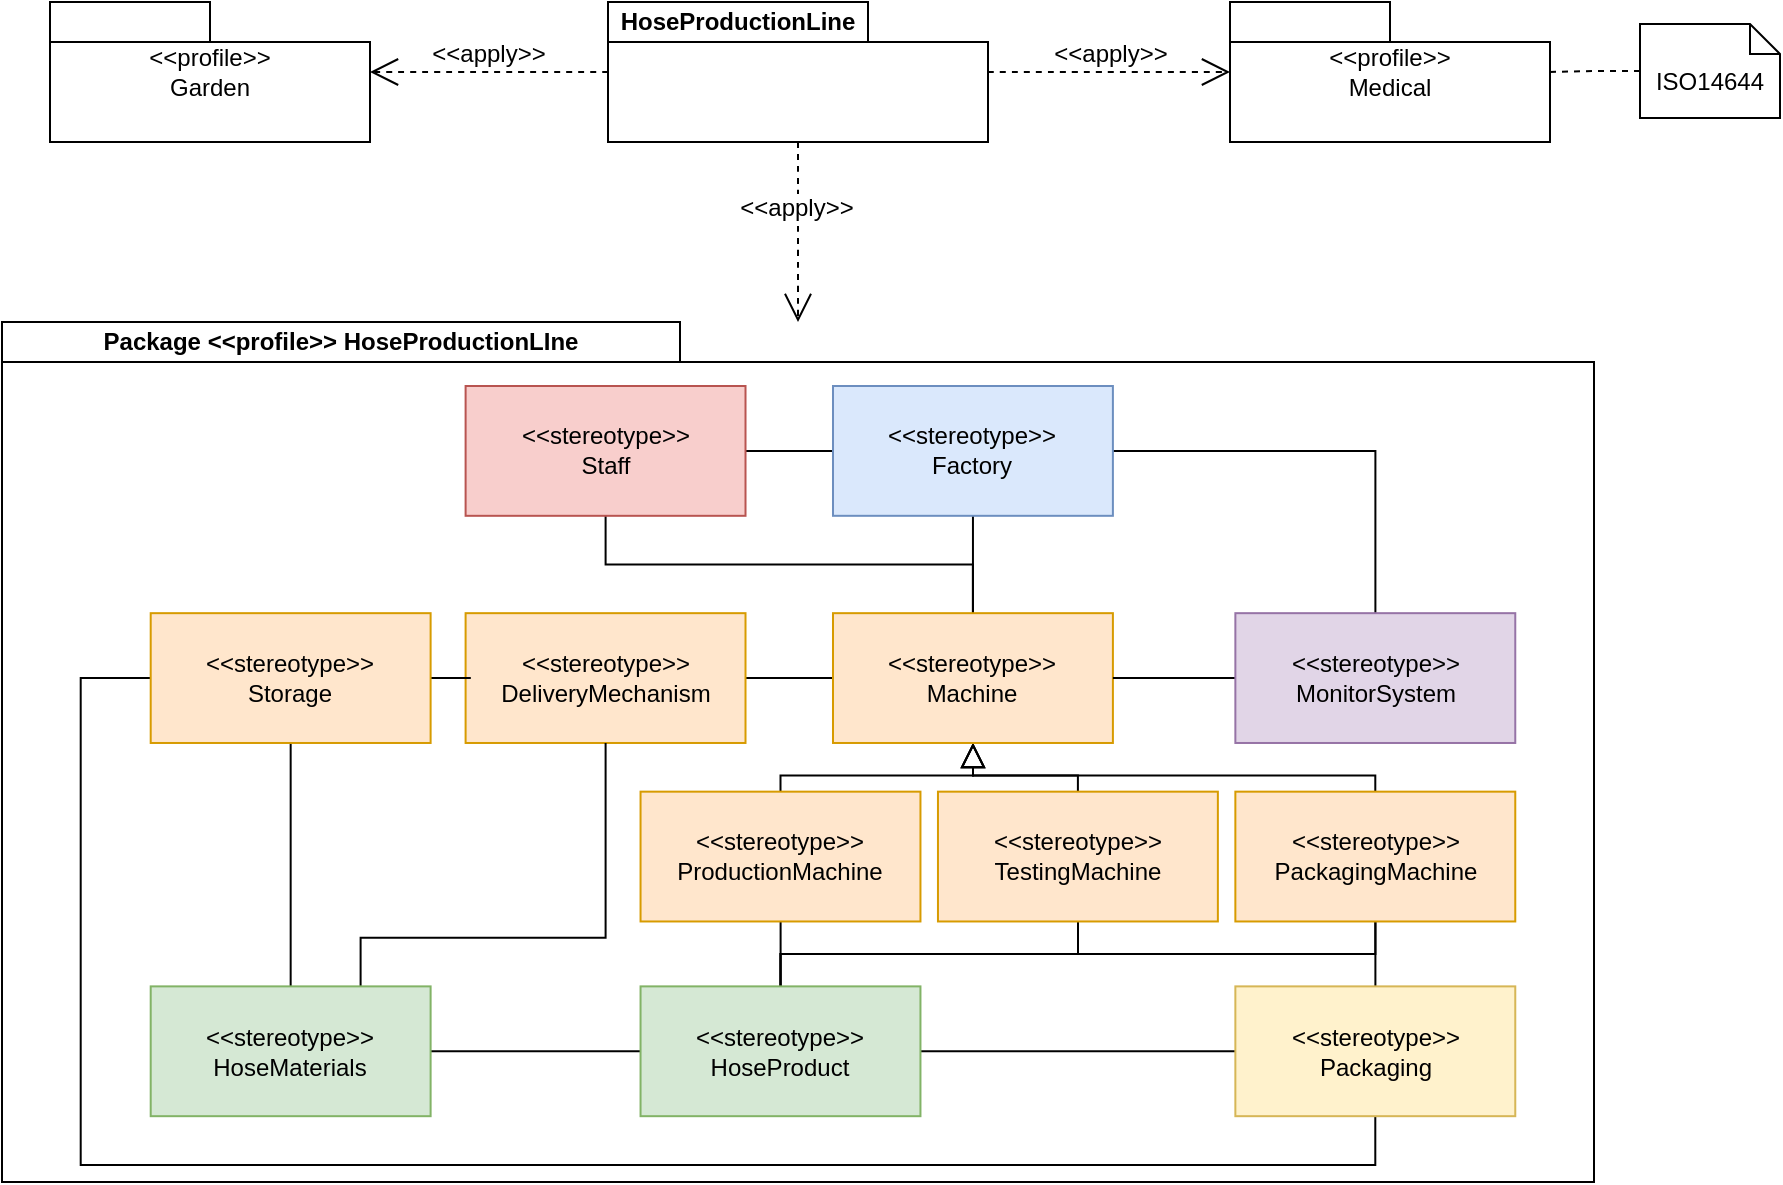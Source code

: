 <mxfile version="26.0.9" pages="2">
  <diagram name="profile diagram" id="zTO2pqvpMMYnI72lEoFJ">
    <mxGraphModel dx="1155" dy="628" grid="1" gridSize="10" guides="1" tooltips="1" connect="1" arrows="1" fold="1" page="1" pageScale="1" pageWidth="1169" pageHeight="827" math="0" shadow="0">
      <root>
        <mxCell id="0" />
        <mxCell id="1" parent="0" />
        <mxCell id="vq03okzQQEnvwkdSM1Ci-32" value="Package &amp;lt;&amp;lt;profile&amp;gt;&amp;gt; HoseProductionLIne" style="shape=folder;fontStyle=1;tabWidth=339;tabHeight=20;tabPosition=left;html=1;boundedLbl=1;labelInHeader=1;container=1;collapsible=0;whiteSpace=wrap;" parent="1" vertex="1">
          <mxGeometry x="101" y="400" width="796" height="430" as="geometry" />
        </mxCell>
        <mxCell id="vq03okzQQEnvwkdSM1Ci-33" value="" style="html=1;strokeColor=none;resizeWidth=1;resizeHeight=1;fillColor=none;part=1;connectable=0;allowArrows=0;deletable=0;whiteSpace=wrap;" parent="vq03okzQQEnvwkdSM1Ci-32" vertex="1">
          <mxGeometry width="796.0" height="301" relative="1" as="geometry">
            <mxPoint y="30" as="offset" />
          </mxGeometry>
        </mxCell>
        <mxCell id="vq03okzQQEnvwkdSM1Ci-1" style="edgeStyle=orthogonalEdgeStyle;rounded=0;orthogonalLoop=1;jettySize=auto;html=1;endArrow=none;startFill=0;" parent="vq03okzQQEnvwkdSM1Ci-32" source="vq03okzQQEnvwkdSM1Ci-4" target="vq03okzQQEnvwkdSM1Ci-6" edge="1">
          <mxGeometry relative="1" as="geometry" />
        </mxCell>
        <mxCell id="vq03okzQQEnvwkdSM1Ci-2" style="edgeStyle=orthogonalEdgeStyle;shape=connector;rounded=0;orthogonalLoop=1;jettySize=auto;html=1;strokeColor=default;align=center;verticalAlign=middle;fontFamily=Helvetica;fontSize=11;fontColor=default;labelBackgroundColor=default;startFill=0;endArrow=none;" parent="vq03okzQQEnvwkdSM1Ci-32" source="vq03okzQQEnvwkdSM1Ci-4" target="vq03okzQQEnvwkdSM1Ci-31" edge="1">
          <mxGeometry relative="1" as="geometry" />
        </mxCell>
        <mxCell id="vq03okzQQEnvwkdSM1Ci-3" style="edgeStyle=orthogonalEdgeStyle;shape=connector;rounded=0;orthogonalLoop=1;jettySize=auto;html=1;strokeColor=default;align=center;verticalAlign=middle;fontFamily=Helvetica;fontSize=11;fontColor=default;labelBackgroundColor=default;startFill=0;endArrow=none;" parent="vq03okzQQEnvwkdSM1Ci-32" source="vq03okzQQEnvwkdSM1Ci-4" target="vq03okzQQEnvwkdSM1Ci-16" edge="1">
          <mxGeometry relative="1" as="geometry" />
        </mxCell>
        <mxCell id="vq03okzQQEnvwkdSM1Ci-4" value="&amp;lt;&amp;lt;stereotype&amp;gt;&amp;gt;&lt;br&gt;Factory" style="shape=rect;html=1;whiteSpace=wrap;align=center;fillColor=#dae8fc;strokeColor=#6c8ebf;" parent="vq03okzQQEnvwkdSM1Ci-32" vertex="1">
          <mxGeometry x="415.495" y="32.0" width="139.956" height="64.906" as="geometry" />
        </mxCell>
        <mxCell id="vq03okzQQEnvwkdSM1Ci-5" style="edgeStyle=orthogonalEdgeStyle;shape=connector;rounded=0;orthogonalLoop=1;jettySize=auto;html=1;strokeColor=default;align=center;verticalAlign=middle;fontFamily=Helvetica;fontSize=11;fontColor=default;labelBackgroundColor=default;startFill=0;endArrow=none;" parent="vq03okzQQEnvwkdSM1Ci-32" source="vq03okzQQEnvwkdSM1Ci-6" target="vq03okzQQEnvwkdSM1Ci-16" edge="1">
          <mxGeometry relative="1" as="geometry">
            <Array as="points">
              <mxPoint x="301.78" y="121.245" />
              <mxPoint x="485.473" y="121.245" />
            </Array>
          </mxGeometry>
        </mxCell>
        <mxCell id="vq03okzQQEnvwkdSM1Ci-6" value="&amp;lt;&amp;lt;stereotype&amp;gt;&amp;gt;&lt;br&gt;Staff" style="shape=rect;html=1;whiteSpace=wrap;align=center;fillColor=#f8cecc;strokeColor=#b85450;" parent="vq03okzQQEnvwkdSM1Ci-32" vertex="1">
          <mxGeometry x="231.802" y="32.0" width="139.956" height="64.906" as="geometry" />
        </mxCell>
        <mxCell id="vq03okzQQEnvwkdSM1Ci-7" style="edgeStyle=orthogonalEdgeStyle;shape=connector;rounded=0;orthogonalLoop=1;jettySize=auto;html=1;strokeColor=default;align=center;verticalAlign=middle;fontFamily=Helvetica;fontSize=11;fontColor=default;labelBackgroundColor=default;startFill=0;endArrow=none;" parent="vq03okzQQEnvwkdSM1Ci-32" source="vq03okzQQEnvwkdSM1Ci-8" target="vq03okzQQEnvwkdSM1Ci-16" edge="1">
          <mxGeometry relative="1" as="geometry" />
        </mxCell>
        <mxCell id="vq03okzQQEnvwkdSM1Ci-8" value="&amp;lt;&amp;lt;stereotype&amp;gt;&amp;gt;&lt;br&gt;DeliveryMechanism" style="shape=rect;html=1;whiteSpace=wrap;align=center;fillColor=#ffe6cc;strokeColor=#d79b00;" parent="vq03okzQQEnvwkdSM1Ci-32" vertex="1">
          <mxGeometry x="231.802" y="145.585" width="139.956" height="64.906" as="geometry" />
        </mxCell>
        <mxCell id="vq03okzQQEnvwkdSM1Ci-9" style="edgeStyle=orthogonalEdgeStyle;shape=connector;rounded=0;orthogonalLoop=1;jettySize=auto;html=1;strokeColor=default;align=center;verticalAlign=middle;fontFamily=Helvetica;fontSize=11;fontColor=default;labelBackgroundColor=default;startFill=0;endArrow=none;" parent="vq03okzQQEnvwkdSM1Ci-32" source="vq03okzQQEnvwkdSM1Ci-12" target="vq03okzQQEnvwkdSM1Ci-8" edge="1">
          <mxGeometry relative="1" as="geometry" />
        </mxCell>
        <mxCell id="vq03okzQQEnvwkdSM1Ci-10" style="edgeStyle=orthogonalEdgeStyle;shape=connector;rounded=0;orthogonalLoop=1;jettySize=auto;html=1;strokeColor=default;align=center;verticalAlign=middle;fontFamily=Helvetica;fontSize=11;fontColor=default;labelBackgroundColor=default;startFill=0;endArrow=none;" parent="vq03okzQQEnvwkdSM1Ci-32" source="vq03okzQQEnvwkdSM1Ci-12" target="vq03okzQQEnvwkdSM1Ci-28" edge="1">
          <mxGeometry relative="1" as="geometry" />
        </mxCell>
        <mxCell id="vq03okzQQEnvwkdSM1Ci-11" style="edgeStyle=orthogonalEdgeStyle;shape=connector;rounded=0;orthogonalLoop=1;jettySize=auto;html=1;strokeColor=default;align=center;verticalAlign=middle;fontFamily=Helvetica;fontSize=11;fontColor=default;labelBackgroundColor=default;startFill=0;endArrow=none;" parent="vq03okzQQEnvwkdSM1Ci-32" source="vq03okzQQEnvwkdSM1Ci-12" target="vq03okzQQEnvwkdSM1Ci-25" edge="1">
          <mxGeometry relative="1" as="geometry">
            <Array as="points">
              <mxPoint x="39.363" y="178.037" />
              <mxPoint x="39.363" y="421.434" />
              <mxPoint x="686.659" y="421.434" />
            </Array>
          </mxGeometry>
        </mxCell>
        <mxCell id="vq03okzQQEnvwkdSM1Ci-12" value="&amp;lt;&amp;lt;stereotype&amp;gt;&amp;gt;&lt;br&gt;Storage" style="shape=rect;html=1;whiteSpace=wrap;align=center;fillColor=#ffe6cc;strokeColor=#d79b00;" parent="vq03okzQQEnvwkdSM1Ci-32" vertex="1">
          <mxGeometry x="74.352" y="145.585" width="139.956" height="64.906" as="geometry" />
        </mxCell>
        <mxCell id="vq03okzQQEnvwkdSM1Ci-13" style="edgeStyle=orthogonalEdgeStyle;shape=connector;rounded=0;orthogonalLoop=1;jettySize=auto;html=1;strokeColor=default;align=center;verticalAlign=middle;fontFamily=Helvetica;fontSize=11;fontColor=default;labelBackgroundColor=default;startFill=0;endArrow=none;startArrow=block;startSize=10;" parent="vq03okzQQEnvwkdSM1Ci-32" source="vq03okzQQEnvwkdSM1Ci-16" target="vq03okzQQEnvwkdSM1Ci-18" edge="1">
          <mxGeometry relative="1" as="geometry">
            <Array as="points">
              <mxPoint x="485.473" y="226.717" />
              <mxPoint x="389.253" y="226.717" />
            </Array>
          </mxGeometry>
        </mxCell>
        <mxCell id="vq03okzQQEnvwkdSM1Ci-14" style="edgeStyle=orthogonalEdgeStyle;shape=connector;rounded=0;orthogonalLoop=1;jettySize=auto;html=1;strokeColor=default;align=center;verticalAlign=middle;fontFamily=Helvetica;fontSize=11;fontColor=default;labelBackgroundColor=default;startFill=0;endArrow=none;startArrow=block;startSize=10;" parent="vq03okzQQEnvwkdSM1Ci-32" source="vq03okzQQEnvwkdSM1Ci-16" target="vq03okzQQEnvwkdSM1Ci-20" edge="1">
          <mxGeometry relative="1" as="geometry">
            <Array as="points">
              <mxPoint x="485.473" y="226.717" />
              <mxPoint x="537.956" y="226.717" />
            </Array>
          </mxGeometry>
        </mxCell>
        <mxCell id="vq03okzQQEnvwkdSM1Ci-15" style="edgeStyle=orthogonalEdgeStyle;shape=connector;rounded=0;orthogonalLoop=1;jettySize=auto;html=1;strokeColor=default;align=center;verticalAlign=middle;fontFamily=Helvetica;fontSize=11;fontColor=default;labelBackgroundColor=default;startFill=0;endArrow=none;startArrow=block;startSize=10;" parent="vq03okzQQEnvwkdSM1Ci-32" source="vq03okzQQEnvwkdSM1Ci-16" target="vq03okzQQEnvwkdSM1Ci-23" edge="1">
          <mxGeometry relative="1" as="geometry">
            <Array as="points">
              <mxPoint x="485.473" y="226.717" />
              <mxPoint x="686.659" y="226.717" />
            </Array>
          </mxGeometry>
        </mxCell>
        <mxCell id="vq03okzQQEnvwkdSM1Ci-16" value="&amp;lt;&amp;lt;stereotype&amp;gt;&amp;gt;&lt;br&gt;Machine" style="shape=rect;html=1;whiteSpace=wrap;align=center;fillColor=#ffe6cc;strokeColor=#d79b00;" parent="vq03okzQQEnvwkdSM1Ci-32" vertex="1">
          <mxGeometry x="415.495" y="145.585" width="139.956" height="64.906" as="geometry" />
        </mxCell>
        <mxCell id="vq03okzQQEnvwkdSM1Ci-17" style="edgeStyle=orthogonalEdgeStyle;shape=connector;rounded=0;orthogonalLoop=1;jettySize=auto;html=1;strokeColor=default;align=center;verticalAlign=middle;fontFamily=Helvetica;fontSize=11;fontColor=default;labelBackgroundColor=default;startFill=0;endArrow=none;" parent="vq03okzQQEnvwkdSM1Ci-32" source="vq03okzQQEnvwkdSM1Ci-18" target="vq03okzQQEnvwkdSM1Ci-29" edge="1">
          <mxGeometry relative="1" as="geometry" />
        </mxCell>
        <mxCell id="vq03okzQQEnvwkdSM1Ci-18" value="&amp;lt;&amp;lt;stereotype&amp;gt;&amp;gt;&lt;br&gt;ProductionMachine" style="shape=rect;html=1;whiteSpace=wrap;align=center;fillColor=#ffe6cc;strokeColor=#d79b00;" parent="vq03okzQQEnvwkdSM1Ci-32" vertex="1">
          <mxGeometry x="319.275" y="234.83" width="139.956" height="64.906" as="geometry" />
        </mxCell>
        <mxCell id="vq03okzQQEnvwkdSM1Ci-19" style="edgeStyle=orthogonalEdgeStyle;shape=connector;rounded=0;orthogonalLoop=1;jettySize=auto;html=1;strokeColor=default;align=center;verticalAlign=middle;fontFamily=Helvetica;fontSize=11;fontColor=default;labelBackgroundColor=default;startFill=0;endArrow=none;" parent="vq03okzQQEnvwkdSM1Ci-32" source="vq03okzQQEnvwkdSM1Ci-20" target="vq03okzQQEnvwkdSM1Ci-29" edge="1">
          <mxGeometry relative="1" as="geometry">
            <Array as="points">
              <mxPoint x="537.956" y="315.962" />
              <mxPoint x="389.253" y="315.962" />
            </Array>
          </mxGeometry>
        </mxCell>
        <mxCell id="vq03okzQQEnvwkdSM1Ci-20" value="&amp;lt;&amp;lt;stereotype&amp;gt;&amp;gt;&lt;br&gt;TestingMachine" style="shape=rect;html=1;whiteSpace=wrap;align=center;fillColor=#ffe6cc;strokeColor=#d79b00;" parent="vq03okzQQEnvwkdSM1Ci-32" vertex="1">
          <mxGeometry x="467.978" y="234.83" width="139.956" height="64.906" as="geometry" />
        </mxCell>
        <mxCell id="vq03okzQQEnvwkdSM1Ci-21" style="edgeStyle=orthogonalEdgeStyle;shape=connector;rounded=0;orthogonalLoop=1;jettySize=auto;html=1;strokeColor=default;align=center;verticalAlign=middle;fontFamily=Helvetica;fontSize=11;fontColor=default;labelBackgroundColor=default;startFill=0;endArrow=none;" parent="vq03okzQQEnvwkdSM1Ci-32" source="vq03okzQQEnvwkdSM1Ci-23" target="vq03okzQQEnvwkdSM1Ci-25" edge="1">
          <mxGeometry relative="1" as="geometry" />
        </mxCell>
        <mxCell id="vq03okzQQEnvwkdSM1Ci-22" style="edgeStyle=orthogonalEdgeStyle;shape=connector;rounded=0;orthogonalLoop=1;jettySize=auto;html=1;strokeColor=default;align=center;verticalAlign=middle;fontFamily=Helvetica;fontSize=11;fontColor=default;labelBackgroundColor=default;startFill=0;endArrow=none;" parent="vq03okzQQEnvwkdSM1Ci-32" source="vq03okzQQEnvwkdSM1Ci-23" target="vq03okzQQEnvwkdSM1Ci-29" edge="1">
          <mxGeometry relative="1" as="geometry">
            <Array as="points">
              <mxPoint x="686.659" y="315.962" />
              <mxPoint x="389.253" y="315.962" />
            </Array>
          </mxGeometry>
        </mxCell>
        <mxCell id="vq03okzQQEnvwkdSM1Ci-23" value="&amp;lt;&amp;lt;stereotype&amp;gt;&amp;gt;&lt;br&gt;PackagingMachine" style="shape=rect;html=1;whiteSpace=wrap;align=center;fillColor=#ffe6cc;strokeColor=#d79b00;" parent="vq03okzQQEnvwkdSM1Ci-32" vertex="1">
          <mxGeometry x="616.681" y="234.83" width="139.956" height="64.906" as="geometry" />
        </mxCell>
        <mxCell id="vq03okzQQEnvwkdSM1Ci-24" style="edgeStyle=orthogonalEdgeStyle;shape=connector;rounded=0;orthogonalLoop=1;jettySize=auto;html=1;strokeColor=default;align=center;verticalAlign=middle;fontFamily=Helvetica;fontSize=11;fontColor=default;labelBackgroundColor=default;startFill=0;endArrow=none;" parent="vq03okzQQEnvwkdSM1Ci-32" source="vq03okzQQEnvwkdSM1Ci-25" target="vq03okzQQEnvwkdSM1Ci-29" edge="1">
          <mxGeometry relative="1" as="geometry" />
        </mxCell>
        <mxCell id="vq03okzQQEnvwkdSM1Ci-25" value="&amp;lt;&amp;lt;stereotype&amp;gt;&amp;gt;&lt;br&gt;Packaging" style="shape=rect;html=1;whiteSpace=wrap;align=center;fillColor=#fff2cc;strokeColor=#d6b656;" parent="vq03okzQQEnvwkdSM1Ci-32" vertex="1">
          <mxGeometry x="616.681" y="332.188" width="139.956" height="64.906" as="geometry" />
        </mxCell>
        <mxCell id="vq03okzQQEnvwkdSM1Ci-26" style="edgeStyle=orthogonalEdgeStyle;shape=connector;rounded=0;orthogonalLoop=1;jettySize=auto;html=1;strokeColor=default;align=center;verticalAlign=middle;fontFamily=Helvetica;fontSize=11;fontColor=default;labelBackgroundColor=default;startFill=0;endArrow=none;" parent="vq03okzQQEnvwkdSM1Ci-32" source="vq03okzQQEnvwkdSM1Ci-28" target="vq03okzQQEnvwkdSM1Ci-29" edge="1">
          <mxGeometry relative="1" as="geometry" />
        </mxCell>
        <mxCell id="vq03okzQQEnvwkdSM1Ci-27" style="edgeStyle=orthogonalEdgeStyle;shape=connector;rounded=0;orthogonalLoop=1;jettySize=auto;html=1;strokeColor=default;align=center;verticalAlign=middle;fontFamily=Helvetica;fontSize=11;fontColor=default;labelBackgroundColor=default;startFill=0;endArrow=none;" parent="vq03okzQQEnvwkdSM1Ci-32" source="vq03okzQQEnvwkdSM1Ci-28" target="vq03okzQQEnvwkdSM1Ci-8" edge="1">
          <mxGeometry relative="1" as="geometry">
            <Array as="points">
              <mxPoint x="179.319" y="307.849" />
              <mxPoint x="301.78" y="307.849" />
            </Array>
          </mxGeometry>
        </mxCell>
        <mxCell id="vq03okzQQEnvwkdSM1Ci-28" value="&amp;lt;&amp;lt;stereotype&amp;gt;&amp;gt;&lt;br&gt;HoseMaterials" style="shape=rect;html=1;whiteSpace=wrap;align=center;fillColor=#d5e8d4;strokeColor=#82b366;" parent="vq03okzQQEnvwkdSM1Ci-32" vertex="1">
          <mxGeometry x="74.352" y="332.188" width="139.956" height="64.906" as="geometry" />
        </mxCell>
        <mxCell id="vq03okzQQEnvwkdSM1Ci-29" value="&amp;lt;&amp;lt;stereotype&amp;gt;&amp;gt;&lt;br&gt;HoseProduct" style="shape=rect;html=1;whiteSpace=wrap;align=center;fillColor=#d5e8d4;strokeColor=#82b366;" parent="vq03okzQQEnvwkdSM1Ci-32" vertex="1">
          <mxGeometry x="319.275" y="332.188" width="139.956" height="64.906" as="geometry" />
        </mxCell>
        <mxCell id="vq03okzQQEnvwkdSM1Ci-30" style="edgeStyle=orthogonalEdgeStyle;shape=connector;rounded=0;orthogonalLoop=1;jettySize=auto;html=1;strokeColor=default;align=center;verticalAlign=middle;fontFamily=Helvetica;fontSize=11;fontColor=default;labelBackgroundColor=default;startFill=0;endArrow=none;" parent="vq03okzQQEnvwkdSM1Ci-32" source="vq03okzQQEnvwkdSM1Ci-31" target="vq03okzQQEnvwkdSM1Ci-16" edge="1">
          <mxGeometry relative="1" as="geometry" />
        </mxCell>
        <mxCell id="vq03okzQQEnvwkdSM1Ci-31" value="&amp;lt;&amp;lt;stereotype&amp;gt;&amp;gt;&lt;br&gt;MonitorSystem" style="shape=rect;html=1;whiteSpace=wrap;align=center;fillColor=#e1d5e7;strokeColor=#9673a6;" parent="vq03okzQQEnvwkdSM1Ci-32" vertex="1">
          <mxGeometry x="616.681" y="145.585" width="139.956" height="64.906" as="geometry" />
        </mxCell>
        <mxCell id="hxkgg03ivG6bX1gT_-0w-22" style="edgeStyle=orthogonalEdgeStyle;rounded=0;orthogonalLoop=1;jettySize=auto;html=1;dashed=1;strokeColor=default;align=center;verticalAlign=bottom;fontFamily=Helvetica;fontSize=12;fontColor=default;labelBackgroundColor=default;endArrow=open;endSize=12;curved=1;" parent="1" source="bQClx4JSjE1VIbFY8fWP-1" target="vq03okzQQEnvwkdSM1Ci-32" edge="1">
          <mxGeometry relative="1" as="geometry">
            <mxPoint x="499" y="400" as="targetPoint" />
          </mxGeometry>
        </mxCell>
        <mxCell id="hxkgg03ivG6bX1gT_-0w-23" value="&amp;lt;&amp;lt;apply&amp;gt;&amp;gt;" style="edgeLabel;html=1;align=center;verticalAlign=bottom;resizable=0;points=[];rounded=0;dashed=1;strokeColor=default;fontFamily=Helvetica;fontSize=12;fontColor=default;labelBackgroundColor=default;" parent="hxkgg03ivG6bX1gT_-0w-22" vertex="1" connectable="0">
          <mxGeometry x="-0.089" y="-1" relative="1" as="geometry">
            <mxPoint as="offset" />
          </mxGeometry>
        </mxCell>
        <mxCell id="bQClx4JSjE1VIbFY8fWP-1" value="HoseProductionLine" style="shape=folder;fontStyle=1;tabWidth=130;tabHeight=20;tabPosition=left;html=1;boundedLbl=1;labelInHeader=1;container=1;collapsible=0;whiteSpace=wrap;" parent="1" vertex="1">
          <mxGeometry x="404" y="240" width="190" height="70" as="geometry" />
        </mxCell>
        <mxCell id="bQClx4JSjE1VIbFY8fWP-2" value="" style="html=1;strokeColor=none;resizeWidth=1;resizeHeight=1;fillColor=none;part=1;connectable=0;allowArrows=0;deletable=0;whiteSpace=wrap;" parent="bQClx4JSjE1VIbFY8fWP-1" vertex="1">
          <mxGeometry width="228" height="28" relative="1" as="geometry">
            <mxPoint y="30" as="offset" />
          </mxGeometry>
        </mxCell>
        <mxCell id="bQClx4JSjE1VIbFY8fWP-3" value="&amp;lt;&amp;lt;profile&amp;gt;&amp;gt;&lt;br&gt;Medical" style="shape=folder;tabWidth=80;tabHeight=20;tabPosition=left;html=1;whiteSpace=wrap;align=center;" parent="1" vertex="1">
          <mxGeometry x="715" y="240" width="160" height="70" as="geometry" />
        </mxCell>
        <mxCell id="bQClx4JSjE1VIbFY8fWP-4" value="&amp;lt;&amp;lt;profile&amp;gt;&amp;gt;&lt;br&gt;Garden" style="shape=folder;tabWidth=80;tabHeight=20;tabPosition=left;html=1;whiteSpace=wrap;align=center;" parent="1" vertex="1">
          <mxGeometry x="125" y="240" width="160" height="70" as="geometry" />
        </mxCell>
        <mxCell id="bQClx4JSjE1VIbFY8fWP-5" value="&amp;lt;&amp;lt;apply&amp;gt;&amp;gt;" style="edgeStyle=none;html=1;endArrow=open;endSize=12;dashed=1;verticalAlign=bottom;rounded=0;fontSize=12;curved=1;" parent="1" source="bQClx4JSjE1VIbFY8fWP-1" target="bQClx4JSjE1VIbFY8fWP-3" edge="1">
          <mxGeometry x="0.008" width="160" relative="1" as="geometry">
            <mxPoint x="1100" y="440" as="sourcePoint" />
            <mxPoint x="1230" y="440" as="targetPoint" />
            <mxPoint as="offset" />
          </mxGeometry>
        </mxCell>
        <mxCell id="nf34jm4mFqPH6v-kXmip-1" value="&amp;lt;&amp;lt;apply&amp;gt;&amp;gt;" style="edgeStyle=none;html=1;endArrow=open;endSize=12;dashed=1;verticalAlign=bottom;rounded=0;fontSize=12;curved=1;" parent="1" source="bQClx4JSjE1VIbFY8fWP-1" target="bQClx4JSjE1VIbFY8fWP-4" edge="1">
          <mxGeometry x="0.008" width="160" relative="1" as="geometry">
            <mxPoint x="604" y="285" as="sourcePoint" />
            <mxPoint x="725" y="285" as="targetPoint" />
            <mxPoint as="offset" />
          </mxGeometry>
        </mxCell>
        <mxCell id="oKiH2B5yWG5Nk_HRt9S3-2" style="edgeStyle=orthogonalEdgeStyle;shape=connector;rounded=0;orthogonalLoop=1;jettySize=auto;html=1;strokeColor=default;align=center;verticalAlign=middle;fontFamily=Helvetica;fontSize=11;fontColor=default;labelBackgroundColor=default;startFill=0;endArrow=none;dashed=1;" parent="1" source="oKiH2B5yWG5Nk_HRt9S3-1" target="bQClx4JSjE1VIbFY8fWP-3" edge="1">
          <mxGeometry relative="1" as="geometry" />
        </mxCell>
        <mxCell id="oKiH2B5yWG5Nk_HRt9S3-1" value="&lt;span style=&quot;font-size: 12px;&quot;&gt;ISO14644&lt;/span&gt;" style="shape=note2;boundedLbl=1;whiteSpace=wrap;html=1;size=15;verticalAlign=top;align=center;" parent="1" vertex="1">
          <mxGeometry x="920" y="251" width="70" height="47" as="geometry" />
        </mxCell>
      </root>
    </mxGraphModel>
  </diagram>
  <diagram id="H-wa2DUk5ys-wCLbUicM" name="class diagram - Medical">
    <mxGraphModel dx="1555" dy="628" grid="1" gridSize="10" guides="1" tooltips="1" connect="1" arrows="1" fold="1" page="0" pageScale="1" pageWidth="1169" pageHeight="827" math="0" shadow="0">
      <root>
        <mxCell id="0" />
        <mxCell id="1" parent="0" />
        <mxCell id="4Ecv-IO7-Ww5m9yhmiPe-21" style="edgeStyle=orthogonalEdgeStyle;rounded=0;orthogonalLoop=1;jettySize=auto;html=1;endArrow=none;startFill=0;startArrow=diamond;strokeColor=default;align=center;verticalAlign=middle;fontFamily=Helvetica;fontSize=11;fontColor=default;labelBackgroundColor=default;startSize=10;endSize=6;" parent="1" source="4Ecv-IO7-Ww5m9yhmiPe-1" target="4Ecv-IO7-Ww5m9yhmiPe-15" edge="1">
          <mxGeometry relative="1" as="geometry" />
        </mxCell>
        <mxCell id="4Ecv-IO7-Ww5m9yhmiPe-72" style="edgeStyle=orthogonalEdgeStyle;rounded=0;orthogonalLoop=1;jettySize=auto;html=1;endArrow=none;startFill=0;startArrow=diamond;endSize=6;startSize=10;" parent="1" source="4Ecv-IO7-Ww5m9yhmiPe-1" target="4Ecv-IO7-Ww5m9yhmiPe-22" edge="1">
          <mxGeometry relative="1" as="geometry">
            <Array as="points">
              <mxPoint x="580" y="540" />
              <mxPoint x="420" y="540" />
            </Array>
          </mxGeometry>
        </mxCell>
        <mxCell id="4Ecv-IO7-Ww5m9yhmiPe-73" style="edgeStyle=orthogonalEdgeStyle;rounded=0;orthogonalLoop=1;jettySize=auto;html=1;endArrow=none;startFill=1;startArrow=diamond;startSize=10;" parent="1" source="4Ecv-IO7-Ww5m9yhmiPe-22" target="4Ecv-IO7-Ww5m9yhmiPe-38" edge="1">
          <mxGeometry relative="1" as="geometry" />
        </mxCell>
        <mxCell id="4Ecv-IO7-Ww5m9yhmiPe-1" value="&amp;lt;&amp;lt;stereotype&amp;gt;&amp;gt;&lt;br&gt;&lt;b&gt;Factory&lt;/b&gt;&lt;div&gt;{safetyLevel = &quot;CleanRoom&quot;}&lt;/div&gt;&lt;div&gt;{safetyOwner = &quot;Jack&quot;}&lt;/div&gt;" style="swimlane;fontStyle=0;align=center;verticalAlign=top;childLayout=stackLayout;horizontal=1;startSize=67;horizontalStack=0;resizeParent=1;resizeParentMax=0;resizeLast=0;collapsible=0;marginBottom=0;html=1;whiteSpace=wrap;fillColor=#dae8fc;strokeColor=#6c8ebf;" parent="1" vertex="1">
          <mxGeometry x="480" y="339.5" width="200" height="155" as="geometry" />
        </mxCell>
        <mxCell id="4Ecv-IO7-Ww5m9yhmiPe-3" value="filtration = HEPA" style="text;html=1;strokeColor=none;fillColor=none;align=left;verticalAlign=middle;spacingLeft=4;spacingRight=4;overflow=hidden;rotatable=0;points=[[0,0.5],[1,0.5]];portConstraint=eastwest;whiteSpace=wrap;" parent="4Ecv-IO7-Ww5m9yhmiPe-1" vertex="1">
          <mxGeometry y="67" width="200" height="20" as="geometry" />
        </mxCell>
        <mxCell id="4Ecv-IO7-Ww5m9yhmiPe-14" value="staffEquipment = sterile-gowns" style="text;html=1;strokeColor=none;fillColor=none;align=left;verticalAlign=middle;spacingLeft=4;spacingRight=4;overflow=hidden;rotatable=0;points=[[0,0.5],[1,0.5]];portConstraint=eastwest;whiteSpace=wrap;" parent="4Ecv-IO7-Ww5m9yhmiPe-1" vertex="1">
          <mxGeometry y="87" width="200" height="20" as="geometry" />
        </mxCell>
        <mxCell id="4Ecv-IO7-Ww5m9yhmiPe-6" value="" style="line;strokeWidth=1;fillColor=none;align=left;verticalAlign=middle;spacingTop=-1;spacingLeft=3;spacingRight=3;rotatable=0;labelPosition=right;points=[];portConstraint=eastwest;" parent="4Ecv-IO7-Ww5m9yhmiPe-1" vertex="1">
          <mxGeometry y="107" width="200" height="8" as="geometry" />
        </mxCell>
        <mxCell id="4Ecv-IO7-Ww5m9yhmiPe-8" value="ISO7-CleaningProcess()" style="text;html=1;strokeColor=none;fillColor=none;align=left;verticalAlign=middle;spacingLeft=4;spacingRight=4;overflow=hidden;rotatable=0;points=[[0,0.5],[1,0.5]];portConstraint=eastwest;whiteSpace=wrap;" parent="4Ecv-IO7-Ww5m9yhmiPe-1" vertex="1">
          <mxGeometry y="115" width="200" height="20" as="geometry" />
        </mxCell>
        <mxCell id="4Ecv-IO7-Ww5m9yhmiPe-13" value="ISO-testing()" style="text;html=1;strokeColor=none;fillColor=none;align=left;verticalAlign=middle;spacingLeft=4;spacingRight=4;overflow=hidden;rotatable=0;points=[[0,0.5],[1,0.5]];portConstraint=eastwest;whiteSpace=wrap;" parent="4Ecv-IO7-Ww5m9yhmiPe-1" vertex="1">
          <mxGeometry y="135" width="200" height="20" as="geometry" />
        </mxCell>
        <mxCell id="4Ecv-IO7-Ww5m9yhmiPe-11" style="edgeStyle=orthogonalEdgeStyle;rounded=0;orthogonalLoop=1;jettySize=auto;html=1;entryX=1;entryY=0.25;entryDx=0;entryDy=0;endArrow=none;startFill=0;dashed=1;dashPattern=8 8;" parent="1" source="4Ecv-IO7-Ww5m9yhmiPe-9" target="4Ecv-IO7-Ww5m9yhmiPe-1" edge="1">
          <mxGeometry relative="1" as="geometry" />
        </mxCell>
        <mxCell id="4Ecv-IO7-Ww5m9yhmiPe-9" value="Pollutant level &amp;lt; &amp;nbsp;&lt;span style=&quot;text-align: start; font-family: &amp;quot;Open Sans&amp;quot;, &amp;quot;Helvetica Neue&amp;quot;, Helvetica, Arial, sans-serif; font-size: 14px; background-color: rgb(255, 255, 255);&quot;&gt;352,000 (0.5 micron)&lt;/span&gt;&lt;div&gt;Air change &amp;gt; 60 per hour&lt;/div&gt;&lt;div&gt;Staff level &amp;gt;= 5&lt;/div&gt;&lt;div&gt;ISO14644&lt;/div&gt;" style="shape=note2;boundedLbl=1;whiteSpace=wrap;html=1;size=15;verticalAlign=top;align=center;" parent="1" vertex="1">
          <mxGeometry x="730" y="337" width="250" height="84" as="geometry" />
        </mxCell>
        <mxCell id="4Ecv-IO7-Ww5m9yhmiPe-83" style="edgeStyle=orthogonalEdgeStyle;rounded=0;orthogonalLoop=1;jettySize=auto;html=1;endArrow=none;startFill=0;strokeColor=default;align=center;verticalAlign=middle;fontFamily=Helvetica;fontSize=11;fontColor=default;labelBackgroundColor=default;startArrow=diamond;startSize=10;endSize=6;" parent="1" source="4Ecv-IO7-Ww5m9yhmiPe-15" target="4Ecv-IO7-Ww5m9yhmiPe-22" edge="1">
          <mxGeometry relative="1" as="geometry">
            <Array as="points">
              <mxPoint x="120" y="540" />
              <mxPoint x="320" y="540" />
            </Array>
          </mxGeometry>
        </mxCell>
        <mxCell id="4Ecv-IO7-Ww5m9yhmiPe-84" value="uses" style="edgeLabel;html=1;align=center;verticalAlign=middle;resizable=0;points=[];" parent="4Ecv-IO7-Ww5m9yhmiPe-83" vertex="1" connectable="0">
          <mxGeometry x="-0.837" y="-1" relative="1" as="geometry">
            <mxPoint y="1" as="offset" />
          </mxGeometry>
        </mxCell>
        <mxCell id="4Ecv-IO7-Ww5m9yhmiPe-15" value="&amp;lt;&amp;lt;stereotype&amp;gt;&amp;gt;&lt;br&gt;&lt;b&gt;Staff&lt;/b&gt;&lt;div&gt;{Training = &quot;StrictMedical&quot;}&lt;/div&gt;" style="swimlane;fontStyle=0;align=center;verticalAlign=top;childLayout=stackLayout;horizontal=1;startSize=55;horizontalStack=0;resizeParent=1;resizeParentMax=0;resizeLast=0;collapsible=0;marginBottom=0;html=1;whiteSpace=wrap;fillColor=#f8cecc;strokeColor=#b85450;" parent="1" vertex="1">
          <mxGeometry x="20" y="365.5" width="200" height="103" as="geometry" />
        </mxCell>
        <mxCell id="4Ecv-IO7-Ww5m9yhmiPe-16" value="clean-room-training = complete" style="text;html=1;strokeColor=none;fillColor=none;align=left;verticalAlign=middle;spacingLeft=4;spacingRight=4;overflow=hidden;rotatable=0;points=[[0,0.5],[1,0.5]];portConstraint=eastwest;whiteSpace=wrap;" parent="4Ecv-IO7-Ww5m9yhmiPe-15" vertex="1">
          <mxGeometry y="55" width="200" height="20" as="geometry" />
        </mxCell>
        <mxCell id="4Ecv-IO7-Ww5m9yhmiPe-18" value="" style="line;strokeWidth=1;fillColor=none;align=left;verticalAlign=middle;spacingTop=-1;spacingLeft=3;spacingRight=3;rotatable=0;labelPosition=right;points=[];portConstraint=eastwest;" parent="4Ecv-IO7-Ww5m9yhmiPe-15" vertex="1">
          <mxGeometry y="75" width="200" height="8" as="geometry" />
        </mxCell>
        <mxCell id="4Ecv-IO7-Ww5m9yhmiPe-19" value="detailed shift-report()" style="text;html=1;strokeColor=none;fillColor=none;align=left;verticalAlign=middle;spacingLeft=4;spacingRight=4;overflow=hidden;rotatable=0;points=[[0,0.5],[1,0.5]];portConstraint=eastwest;whiteSpace=wrap;" parent="4Ecv-IO7-Ww5m9yhmiPe-15" vertex="1">
          <mxGeometry y="83" width="200" height="20" as="geometry" />
        </mxCell>
        <mxCell id="4Ecv-IO7-Ww5m9yhmiPe-70" style="edgeStyle=orthogonalEdgeStyle;rounded=0;orthogonalLoop=1;jettySize=auto;html=1;endArrow=none;startFill=0;startArrow=block;startSize=10;" parent="1" source="4Ecv-IO7-Ww5m9yhmiPe-22" target="4Ecv-IO7-Ww5m9yhmiPe-58" edge="1">
          <mxGeometry relative="1" as="geometry">
            <Array as="points">
              <mxPoint x="380" y="740" />
              <mxPoint x="285" y="740" />
            </Array>
          </mxGeometry>
        </mxCell>
        <mxCell id="4Ecv-IO7-Ww5m9yhmiPe-71" style="edgeStyle=orthogonalEdgeStyle;rounded=0;orthogonalLoop=1;jettySize=auto;html=1;endArrow=none;startFill=0;startArrow=block;startSize=10;" parent="1" source="4Ecv-IO7-Ww5m9yhmiPe-22" target="4Ecv-IO7-Ww5m9yhmiPe-64" edge="1">
          <mxGeometry relative="1" as="geometry">
            <Array as="points">
              <mxPoint x="380" y="740" />
              <mxPoint x="475" y="740" />
            </Array>
          </mxGeometry>
        </mxCell>
        <mxCell id="4Ecv-IO7-Ww5m9yhmiPe-22" value="&amp;lt;&amp;lt;stereotype&amp;gt;&amp;gt;&lt;br&gt;&lt;b&gt;Machine&lt;/b&gt;&lt;div&gt;{approval = &quot;Medical&quot;}&lt;/div&gt;" style="swimlane;fontStyle=0;align=center;verticalAlign=top;childLayout=stackLayout;horizontal=1;startSize=55;horizontalStack=0;resizeParent=1;resizeParentMax=0;resizeLast=0;collapsible=0;marginBottom=0;html=1;whiteSpace=wrap;fillColor=#ffe6cc;strokeColor=#d79b00;" parent="1" vertex="1">
          <mxGeometry x="280" y="570" width="200" height="143" as="geometry" />
        </mxCell>
        <mxCell id="4Ecv-IO7-Ww5m9yhmiPe-24" value="maintenanceCheck = daily" style="text;html=1;strokeColor=none;fillColor=none;align=left;verticalAlign=middle;spacingLeft=4;spacingRight=4;overflow=hidden;rotatable=0;points=[[0,0.5],[1,0.5]];portConstraint=eastwest;whiteSpace=wrap;" parent="4Ecv-IO7-Ww5m9yhmiPe-22" vertex="1">
          <mxGeometry y="55" width="200" height="20" as="geometry" />
        </mxCell>
        <mxCell id="4Ecv-IO7-Ww5m9yhmiPe-29" value="strictClean = daily" style="text;html=1;strokeColor=none;fillColor=none;align=left;verticalAlign=middle;spacingLeft=4;spacingRight=4;overflow=hidden;rotatable=0;points=[[0,0.5],[1,0.5]];portConstraint=eastwest;whiteSpace=wrap;" parent="4Ecv-IO7-Ww5m9yhmiPe-22" vertex="1">
          <mxGeometry y="75" width="200" height="20" as="geometry" />
        </mxCell>
        <mxCell id="4Ecv-IO7-Ww5m9yhmiPe-25" value="" style="line;strokeWidth=1;fillColor=none;align=left;verticalAlign=middle;spacingTop=-1;spacingLeft=3;spacingRight=3;rotatable=0;labelPosition=right;points=[];portConstraint=eastwest;" parent="4Ecv-IO7-Ww5m9yhmiPe-22" vertex="1">
          <mxGeometry y="95" width="200" height="8" as="geometry" />
        </mxCell>
        <mxCell id="4Ecv-IO7-Ww5m9yhmiPe-26" value="CleaningProcess()" style="text;html=1;strokeColor=none;fillColor=none;align=left;verticalAlign=middle;spacingLeft=4;spacingRight=4;overflow=hidden;rotatable=0;points=[[0,0.5],[1,0.5]];portConstraint=eastwest;whiteSpace=wrap;" parent="4Ecv-IO7-Ww5m9yhmiPe-22" vertex="1">
          <mxGeometry y="103" width="200" height="20" as="geometry" />
        </mxCell>
        <mxCell id="4Ecv-IO7-Ww5m9yhmiPe-27" value="Monitoring()" style="text;html=1;strokeColor=none;fillColor=none;align=left;verticalAlign=middle;spacingLeft=4;spacingRight=4;overflow=hidden;rotatable=0;points=[[0,0.5],[1,0.5]];portConstraint=eastwest;whiteSpace=wrap;" parent="4Ecv-IO7-Ww5m9yhmiPe-22" vertex="1">
          <mxGeometry y="123" width="200" height="20" as="geometry" />
        </mxCell>
        <mxCell id="4Ecv-IO7-Ww5m9yhmiPe-77" style="edgeStyle=orthogonalEdgeStyle;rounded=0;orthogonalLoop=1;jettySize=auto;html=1;endArrow=none;startFill=0;" parent="1" source="4Ecv-IO7-Ww5m9yhmiPe-30" target="4Ecv-IO7-Ww5m9yhmiPe-45" edge="1">
          <mxGeometry relative="1" as="geometry" />
        </mxCell>
        <mxCell id="4Ecv-IO7-Ww5m9yhmiPe-30" value="&amp;lt;&amp;lt;stereotype&amp;gt;&amp;gt;&lt;br&gt;&lt;b&gt;HoseMaterials&lt;/b&gt;&lt;div&gt;&lt;span style=&quot;font-size: 12.0px;&quot;&gt;{approval = &quot;Medical&quot;}&lt;/span&gt;&lt;b&gt;&lt;br&gt;&lt;/b&gt;&lt;/div&gt;" style="swimlane;fontStyle=0;align=center;verticalAlign=top;childLayout=stackLayout;horizontal=1;startSize=55;horizontalStack=0;resizeParent=1;resizeParentMax=0;resizeLast=0;collapsible=0;marginBottom=0;html=1;whiteSpace=wrap;fillColor=#d5e8d4;strokeColor=#82b366;" parent="1" vertex="1">
          <mxGeometry x="-81" y="882" width="200" height="83" as="geometry" />
        </mxCell>
        <mxCell id="4Ecv-IO7-Ww5m9yhmiPe-31" value="batchTest = daily" style="text;html=1;strokeColor=none;fillColor=none;align=left;verticalAlign=middle;spacingLeft=4;spacingRight=4;overflow=hidden;rotatable=0;points=[[0,0.5],[1,0.5]];portConstraint=eastwest;whiteSpace=wrap;" parent="4Ecv-IO7-Ww5m9yhmiPe-30" vertex="1">
          <mxGeometry y="55" width="200" height="20" as="geometry" />
        </mxCell>
        <mxCell id="4Ecv-IO7-Ww5m9yhmiPe-33" value="" style="line;strokeWidth=1;fillColor=none;align=left;verticalAlign=middle;spacingTop=-1;spacingLeft=3;spacingRight=3;rotatable=0;labelPosition=right;points=[];portConstraint=eastwest;" parent="4Ecv-IO7-Ww5m9yhmiPe-30" vertex="1">
          <mxGeometry y="75" width="200" height="8" as="geometry" />
        </mxCell>
        <mxCell id="4Ecv-IO7-Ww5m9yhmiPe-37" style="rounded=0;orthogonalLoop=1;jettySize=auto;html=1;entryX=0.25;entryY=0;entryDx=0;entryDy=0;endArrow=none;startFill=0;dashed=1;" parent="1" source="4Ecv-IO7-Ww5m9yhmiPe-36" target="4Ecv-IO7-Ww5m9yhmiPe-30" edge="1">
          <mxGeometry relative="1" as="geometry" />
        </mxCell>
        <mxCell id="4Ecv-IO7-Ww5m9yhmiPe-36" value="Sterile storage" style="shape=note2;boundedLbl=1;whiteSpace=wrap;html=1;size=15;verticalAlign=top;align=center;" parent="1" vertex="1">
          <mxGeometry x="-76" y="817" width="90" height="40" as="geometry" />
        </mxCell>
        <mxCell id="4Ecv-IO7-Ww5m9yhmiPe-81" style="edgeStyle=orthogonalEdgeStyle;rounded=0;orthogonalLoop=1;jettySize=auto;html=1;endArrow=none;startFill=0;" parent="1" source="4Ecv-IO7-Ww5m9yhmiPe-38" target="4Ecv-IO7-Ww5m9yhmiPe-30" edge="1">
          <mxGeometry relative="1" as="geometry" />
        </mxCell>
        <mxCell id="4Ecv-IO7-Ww5m9yhmiPe-38" value="&amp;lt;&amp;lt;stereotype&amp;gt;&amp;gt;&lt;br&gt;&lt;b&gt;DeliveryMechanism&lt;/b&gt;&lt;div&gt;{approval = &quot;Medical&quot;}&lt;/div&gt;" style="swimlane;fontStyle=0;align=center;verticalAlign=top;childLayout=stackLayout;horizontal=1;startSize=55;horizontalStack=0;resizeParent=1;resizeParentMax=0;resizeLast=0;collapsible=0;marginBottom=0;html=1;whiteSpace=wrap;fillColor=#ffe6cc;strokeColor=#d79b00;" parent="1" vertex="1">
          <mxGeometry x="20" y="570" width="200" height="143" as="geometry" />
        </mxCell>
        <mxCell id="4Ecv-IO7-Ww5m9yhmiPe-39" value="maintenanceCheck = daily" style="text;html=1;strokeColor=none;fillColor=none;align=left;verticalAlign=middle;spacingLeft=4;spacingRight=4;overflow=hidden;rotatable=0;points=[[0,0.5],[1,0.5]];portConstraint=eastwest;whiteSpace=wrap;" parent="4Ecv-IO7-Ww5m9yhmiPe-38" vertex="1">
          <mxGeometry y="55" width="200" height="20" as="geometry" />
        </mxCell>
        <mxCell id="4Ecv-IO7-Ww5m9yhmiPe-40" value="strictClean = daily" style="text;html=1;strokeColor=none;fillColor=none;align=left;verticalAlign=middle;spacingLeft=4;spacingRight=4;overflow=hidden;rotatable=0;points=[[0,0.5],[1,0.5]];portConstraint=eastwest;whiteSpace=wrap;" parent="4Ecv-IO7-Ww5m9yhmiPe-38" vertex="1">
          <mxGeometry y="75" width="200" height="20" as="geometry" />
        </mxCell>
        <mxCell id="4Ecv-IO7-Ww5m9yhmiPe-41" value="" style="line;strokeWidth=1;fillColor=none;align=left;verticalAlign=middle;spacingTop=-1;spacingLeft=3;spacingRight=3;rotatable=0;labelPosition=right;points=[];portConstraint=eastwest;" parent="4Ecv-IO7-Ww5m9yhmiPe-38" vertex="1">
          <mxGeometry y="95" width="200" height="8" as="geometry" />
        </mxCell>
        <mxCell id="4Ecv-IO7-Ww5m9yhmiPe-42" value="CleaningProcess()" style="text;html=1;strokeColor=none;fillColor=none;align=left;verticalAlign=middle;spacingLeft=4;spacingRight=4;overflow=hidden;rotatable=0;points=[[0,0.5],[1,0.5]];portConstraint=eastwest;whiteSpace=wrap;" parent="4Ecv-IO7-Ww5m9yhmiPe-38" vertex="1">
          <mxGeometry y="103" width="200" height="20" as="geometry" />
        </mxCell>
        <mxCell id="4Ecv-IO7-Ww5m9yhmiPe-43" value="Monitoring()" style="text;html=1;strokeColor=none;fillColor=none;align=left;verticalAlign=middle;spacingLeft=4;spacingRight=4;overflow=hidden;rotatable=0;points=[[0,0.5],[1,0.5]];portConstraint=eastwest;whiteSpace=wrap;" parent="4Ecv-IO7-Ww5m9yhmiPe-38" vertex="1">
          <mxGeometry y="123" width="200" height="20" as="geometry" />
        </mxCell>
        <mxCell id="4Ecv-IO7-Ww5m9yhmiPe-78" style="edgeStyle=orthogonalEdgeStyle;rounded=0;orthogonalLoop=1;jettySize=auto;html=1;endArrow=none;startFill=0;" parent="1" source="4Ecv-IO7-Ww5m9yhmiPe-45" target="4Ecv-IO7-Ww5m9yhmiPe-51" edge="1">
          <mxGeometry relative="1" as="geometry" />
        </mxCell>
        <mxCell id="4Ecv-IO7-Ww5m9yhmiPe-45" value="&amp;lt;&amp;lt;stereotype&amp;gt;&amp;gt;&lt;br&gt;&lt;b&gt;Hose-product&lt;/b&gt;" style="swimlane;fontStyle=0;align=center;verticalAlign=top;childLayout=stackLayout;horizontal=1;startSize=40;horizontalStack=0;resizeParent=1;resizeParentMax=0;resizeLast=0;collapsible=0;marginBottom=0;html=1;whiteSpace=wrap;fillColor=#d5e8d4;strokeColor=#82b366;" parent="1" vertex="1">
          <mxGeometry x="185" y="880" width="200" height="88" as="geometry" />
        </mxCell>
        <mxCell id="4Ecv-IO7-Ww5m9yhmiPe-46" value="qualityCheck = hourly" style="text;html=1;strokeColor=none;fillColor=none;align=left;verticalAlign=middle;spacingLeft=4;spacingRight=4;overflow=hidden;rotatable=0;points=[[0,0.5],[1,0.5]];portConstraint=eastwest;whiteSpace=wrap;" parent="4Ecv-IO7-Ww5m9yhmiPe-45" vertex="1">
          <mxGeometry y="40" width="200" height="20" as="geometry" />
        </mxCell>
        <mxCell id="4Ecv-IO7-Ww5m9yhmiPe-47" value="safetyCheck = batch" style="text;html=1;strokeColor=none;fillColor=none;align=left;verticalAlign=middle;spacingLeft=4;spacingRight=4;overflow=hidden;rotatable=0;points=[[0,0.5],[1,0.5]];portConstraint=eastwest;whiteSpace=wrap;" parent="4Ecv-IO7-Ww5m9yhmiPe-45" vertex="1">
          <mxGeometry y="60" width="200" height="20" as="geometry" />
        </mxCell>
        <mxCell id="4Ecv-IO7-Ww5m9yhmiPe-48" value="" style="line;strokeWidth=1;fillColor=none;align=left;verticalAlign=middle;spacingTop=-1;spacingLeft=3;spacingRight=3;rotatable=0;labelPosition=right;points=[];portConstraint=eastwest;" parent="4Ecv-IO7-Ww5m9yhmiPe-45" vertex="1">
          <mxGeometry y="80" width="200" height="8" as="geometry" />
        </mxCell>
        <mxCell id="4Ecv-IO7-Ww5m9yhmiPe-51" value="&amp;lt;&amp;lt;stereotype&amp;gt;&amp;gt;&lt;br&gt;&lt;b&gt;Packaging&lt;/b&gt;" style="swimlane;fontStyle=0;align=center;verticalAlign=top;childLayout=stackLayout;horizontal=1;startSize=55;horizontalStack=0;resizeParent=1;resizeParentMax=0;resizeLast=0;collapsible=0;marginBottom=0;html=1;whiteSpace=wrap;fillColor=#fff2cc;strokeColor=#d6b656;" parent="1" vertex="1">
          <mxGeometry x="560" y="882.5" width="200" height="83" as="geometry" />
        </mxCell>
        <mxCell id="4Ecv-IO7-Ww5m9yhmiPe-53" value="type = sterile" style="text;html=1;strokeColor=none;fillColor=none;align=left;verticalAlign=middle;spacingLeft=4;spacingRight=4;overflow=hidden;rotatable=0;points=[[0,0.5],[1,0.5]];portConstraint=eastwest;whiteSpace=wrap;" parent="4Ecv-IO7-Ww5m9yhmiPe-51" vertex="1">
          <mxGeometry y="55" width="200" height="20" as="geometry" />
        </mxCell>
        <mxCell id="4Ecv-IO7-Ww5m9yhmiPe-54" value="" style="line;strokeWidth=1;fillColor=none;align=left;verticalAlign=middle;spacingTop=-1;spacingLeft=3;spacingRight=3;rotatable=0;labelPosition=right;points=[];portConstraint=eastwest;" parent="4Ecv-IO7-Ww5m9yhmiPe-51" vertex="1">
          <mxGeometry y="75" width="200" height="8" as="geometry" />
        </mxCell>
        <mxCell id="4Ecv-IO7-Ww5m9yhmiPe-82" style="edgeStyle=orthogonalEdgeStyle;rounded=0;orthogonalLoop=1;jettySize=auto;html=1;endArrow=diamond;startFill=0;endFill=1;endSize=10;" parent="1" source="4Ecv-IO7-Ww5m9yhmiPe-55" target="4Ecv-IO7-Ww5m9yhmiPe-22" edge="1">
          <mxGeometry relative="1" as="geometry" />
        </mxCell>
        <mxCell id="4Ecv-IO7-Ww5m9yhmiPe-55" value="&amp;lt;&amp;lt;stereotype&amp;gt;&amp;gt;&lt;br&gt;&lt;b&gt;MonitorSystem&lt;/b&gt;" style="swimlane;fontStyle=0;align=center;verticalAlign=top;childLayout=stackLayout;horizontal=1;startSize=55;horizontalStack=0;resizeParent=1;resizeParentMax=0;resizeLast=0;collapsible=0;marginBottom=0;html=1;whiteSpace=wrap;fillColor=#e1d5e7;strokeColor=#9673a6;" parent="1" vertex="1">
          <mxGeometry x="560" y="600" width="200" height="83" as="geometry" />
        </mxCell>
        <mxCell id="4Ecv-IO7-Ww5m9yhmiPe-56" value="type = continuous" style="text;html=1;strokeColor=none;fillColor=none;align=left;verticalAlign=middle;spacingLeft=4;spacingRight=4;overflow=hidden;rotatable=0;points=[[0,0.5],[1,0.5]];portConstraint=eastwest;whiteSpace=wrap;" parent="4Ecv-IO7-Ww5m9yhmiPe-55" vertex="1">
          <mxGeometry y="55" width="200" height="20" as="geometry" />
        </mxCell>
        <mxCell id="4Ecv-IO7-Ww5m9yhmiPe-57" value="" style="line;strokeWidth=1;fillColor=none;align=left;verticalAlign=middle;spacingTop=-1;spacingLeft=3;spacingRight=3;rotatable=0;labelPosition=right;points=[];portConstraint=eastwest;" parent="4Ecv-IO7-Ww5m9yhmiPe-55" vertex="1">
          <mxGeometry y="75" width="200" height="8" as="geometry" />
        </mxCell>
        <mxCell id="4Ecv-IO7-Ww5m9yhmiPe-74" style="edgeStyle=orthogonalEdgeStyle;rounded=0;orthogonalLoop=1;jettySize=auto;html=1;endArrow=none;startFill=0;" parent="1" source="4Ecv-IO7-Ww5m9yhmiPe-58" target="4Ecv-IO7-Ww5m9yhmiPe-45" edge="1">
          <mxGeometry relative="1" as="geometry">
            <Array as="points">
              <mxPoint x="230" y="850" />
              <mxPoint x="230" y="850" />
            </Array>
          </mxGeometry>
        </mxCell>
        <mxCell id="4Ecv-IO7-Ww5m9yhmiPe-75" value="produces" style="edgeLabel;html=1;align=center;verticalAlign=middle;resizable=0;points=[];" parent="4Ecv-IO7-Ww5m9yhmiPe-74" vertex="1" connectable="0">
          <mxGeometry x="0.263" y="-1" relative="1" as="geometry">
            <mxPoint x="1" y="-19" as="offset" />
          </mxGeometry>
        </mxCell>
        <mxCell id="4Ecv-IO7-Ww5m9yhmiPe-58" value="&amp;lt;&amp;lt;stereotype&amp;gt;&amp;gt;&lt;br&gt;&lt;b&gt;ProductionMachine&lt;/b&gt;&lt;div&gt;&lt;br&gt;&lt;/div&gt;" style="swimlane;fontStyle=0;align=center;verticalAlign=top;childLayout=stackLayout;horizontal=1;startSize=55;horizontalStack=0;resizeParent=1;resizeParentMax=0;resizeLast=0;collapsible=0;marginBottom=0;html=1;whiteSpace=wrap;fillColor=#ffe6cc;strokeColor=#d79b00;" parent="1" vertex="1">
          <mxGeometry x="200" y="760" width="170" height="63" as="geometry" />
        </mxCell>
        <mxCell id="4Ecv-IO7-Ww5m9yhmiPe-61" value="" style="line;strokeWidth=1;fillColor=none;align=left;verticalAlign=middle;spacingTop=-1;spacingLeft=3;spacingRight=3;rotatable=0;labelPosition=right;points=[];portConstraint=eastwest;" parent="4Ecv-IO7-Ww5m9yhmiPe-58" vertex="1">
          <mxGeometry y="55" width="170" height="8" as="geometry" />
        </mxCell>
        <mxCell id="4Ecv-IO7-Ww5m9yhmiPe-79" style="edgeStyle=orthogonalEdgeStyle;rounded=0;orthogonalLoop=1;jettySize=auto;html=1;endArrow=none;startFill=0;" parent="1" source="4Ecv-IO7-Ww5m9yhmiPe-64" target="4Ecv-IO7-Ww5m9yhmiPe-45" edge="1">
          <mxGeometry relative="1" as="geometry">
            <Array as="points">
              <mxPoint x="475" y="850" />
              <mxPoint x="290" y="850" />
            </Array>
          </mxGeometry>
        </mxCell>
        <mxCell id="4Ecv-IO7-Ww5m9yhmiPe-85" value="tests" style="edgeLabel;html=1;align=center;verticalAlign=middle;resizable=0;points=[];" parent="4Ecv-IO7-Ww5m9yhmiPe-79" vertex="1" connectable="0">
          <mxGeometry x="-0.802" y="-1" relative="1" as="geometry">
            <mxPoint x="1" y="-10" as="offset" />
          </mxGeometry>
        </mxCell>
        <mxCell id="4Ecv-IO7-Ww5m9yhmiPe-64" value="&amp;lt;&amp;lt;stereotype&amp;gt;&amp;gt;&lt;br&gt;&lt;b&gt;TestingMachine&lt;/b&gt;&lt;div&gt;{Owner = &quot;Brown&quot;}&lt;/div&gt;" style="swimlane;fontStyle=0;align=center;verticalAlign=top;childLayout=stackLayout;horizontal=1;startSize=55;horizontalStack=0;resizeParent=1;resizeParentMax=0;resizeLast=0;collapsible=0;marginBottom=0;html=1;whiteSpace=wrap;fillColor=#ffe6cc;strokeColor=#d79b00;" parent="1" vertex="1">
          <mxGeometry x="390" y="760" width="170" height="63" as="geometry" />
        </mxCell>
        <mxCell id="4Ecv-IO7-Ww5m9yhmiPe-67" value="" style="line;strokeWidth=1;fillColor=none;align=left;verticalAlign=middle;spacingTop=-1;spacingLeft=3;spacingRight=3;rotatable=0;labelPosition=right;points=[];portConstraint=eastwest;" parent="4Ecv-IO7-Ww5m9yhmiPe-64" vertex="1">
          <mxGeometry y="55" width="170" height="8" as="geometry" />
        </mxCell>
        <mxCell id="4Ecv-IO7-Ww5m9yhmiPe-76" style="edgeStyle=orthogonalEdgeStyle;rounded=0;orthogonalLoop=1;jettySize=auto;html=1;endArrow=none;startFill=0;startArrow=diamond;endSize=6;startSize=10;" parent="1" source="4Ecv-IO7-Ww5m9yhmiPe-1" target="4Ecv-IO7-Ww5m9yhmiPe-55" edge="1">
          <mxGeometry relative="1" as="geometry">
            <mxPoint x="590" y="511" as="sourcePoint" />
            <mxPoint x="390" y="580" as="targetPoint" />
            <Array as="points">
              <mxPoint x="580" y="540" />
              <mxPoint x="660" y="540" />
            </Array>
          </mxGeometry>
        </mxCell>
        <mxCell id="4Ecv-IO7-Ww5m9yhmiPe-88" style="edgeStyle=orthogonalEdgeStyle;rounded=0;orthogonalLoop=1;jettySize=auto;html=1;" parent="1" source="4Ecv-IO7-Ww5m9yhmiPe-86" target="4Ecv-IO7-Ww5m9yhmiPe-51" edge="1">
          <mxGeometry relative="1" as="geometry">
            <Array as="points">
              <mxPoint x="690" y="850" />
              <mxPoint x="690" y="850" />
            </Array>
          </mxGeometry>
        </mxCell>
        <mxCell id="4Ecv-IO7-Ww5m9yhmiPe-89" value="uses" style="edgeLabel;html=1;align=center;verticalAlign=middle;resizable=0;points=[];" parent="4Ecv-IO7-Ww5m9yhmiPe-88" vertex="1" connectable="0">
          <mxGeometry x="-0.328" y="1" relative="1" as="geometry">
            <mxPoint x="-1" y="-6" as="offset" />
          </mxGeometry>
        </mxCell>
        <mxCell id="4Ecv-IO7-Ww5m9yhmiPe-90" style="edgeStyle=orthogonalEdgeStyle;rounded=0;orthogonalLoop=1;jettySize=auto;html=1;endArrow=none;startFill=0;" parent="1" source="4Ecv-IO7-Ww5m9yhmiPe-86" target="4Ecv-IO7-Ww5m9yhmiPe-45" edge="1">
          <mxGeometry relative="1" as="geometry">
            <Array as="points">
              <mxPoint x="620" y="860" />
              <mxPoint x="340" y="860" />
            </Array>
          </mxGeometry>
        </mxCell>
        <mxCell id="4Ecv-IO7-Ww5m9yhmiPe-91" value="packages" style="edgeLabel;html=1;align=center;verticalAlign=middle;resizable=0;points=[];" parent="4Ecv-IO7-Ww5m9yhmiPe-90" vertex="1" connectable="0">
          <mxGeometry x="-0.917" relative="1" as="geometry">
            <mxPoint as="offset" />
          </mxGeometry>
        </mxCell>
        <mxCell id="4Ecv-IO7-Ww5m9yhmiPe-86" value="&amp;lt;&amp;lt;stereotype&amp;gt;&amp;gt;&lt;br&gt;&lt;b&gt;PackagingMachine&lt;/b&gt;&lt;div&gt;&lt;br&gt;&lt;/div&gt;" style="swimlane;fontStyle=0;align=center;verticalAlign=top;childLayout=stackLayout;horizontal=1;startSize=55;horizontalStack=0;resizeParent=1;resizeParentMax=0;resizeLast=0;collapsible=0;marginBottom=0;html=1;whiteSpace=wrap;fillColor=#ffe6cc;strokeColor=#d79b00;" parent="1" vertex="1">
          <mxGeometry x="575" y="760" width="170" height="63" as="geometry" />
        </mxCell>
        <mxCell id="4Ecv-IO7-Ww5m9yhmiPe-87" value="" style="line;strokeWidth=1;fillColor=none;align=left;verticalAlign=middle;spacingTop=-1;spacingLeft=3;spacingRight=3;rotatable=0;labelPosition=right;points=[];portConstraint=eastwest;" parent="4Ecv-IO7-Ww5m9yhmiPe-86" vertex="1">
          <mxGeometry y="55" width="170" height="8" as="geometry" />
        </mxCell>
        <mxCell id="4Ecv-IO7-Ww5m9yhmiPe-92" style="edgeStyle=orthogonalEdgeStyle;rounded=0;orthogonalLoop=1;jettySize=auto;html=1;endArrow=none;startFill=0;startArrow=block;startSize=10;" parent="1" source="4Ecv-IO7-Ww5m9yhmiPe-22" target="4Ecv-IO7-Ww5m9yhmiPe-86" edge="1">
          <mxGeometry relative="1" as="geometry">
            <mxPoint x="390" y="723" as="sourcePoint" />
            <mxPoint x="485" y="770" as="targetPoint" />
            <Array as="points">
              <mxPoint x="380" y="740" />
              <mxPoint x="660" y="740" />
            </Array>
          </mxGeometry>
        </mxCell>
        <mxCell id="B5rtqTYgIMx639zOdfj8-11" style="edgeStyle=orthogonalEdgeStyle;rounded=0;orthogonalLoop=1;jettySize=auto;html=1;endArrow=none;startFill=0;" parent="1" source="B5rtqTYgIMx639zOdfj8-5" target="4Ecv-IO7-Ww5m9yhmiPe-38" edge="1">
          <mxGeometry relative="1" as="geometry" />
        </mxCell>
        <mxCell id="B5rtqTYgIMx639zOdfj8-12" style="edgeStyle=orthogonalEdgeStyle;rounded=0;orthogonalLoop=1;jettySize=auto;html=1;endArrow=none;startFill=0;" parent="1" source="B5rtqTYgIMx639zOdfj8-5" target="4Ecv-IO7-Ww5m9yhmiPe-30" edge="1">
          <mxGeometry relative="1" as="geometry">
            <Array as="points">
              <mxPoint x="-110" y="920" />
            </Array>
          </mxGeometry>
        </mxCell>
        <mxCell id="B5rtqTYgIMx639zOdfj8-13" value="stores" style="edgeLabel;html=1;align=center;verticalAlign=middle;resizable=0;points=[];" parent="B5rtqTYgIMx639zOdfj8-12" vertex="1" connectable="0">
          <mxGeometry x="-0.857" y="-2" relative="1" as="geometry">
            <mxPoint as="offset" />
          </mxGeometry>
        </mxCell>
        <mxCell id="B5rtqTYgIMx639zOdfj8-14" style="edgeStyle=orthogonalEdgeStyle;rounded=0;orthogonalLoop=1;jettySize=auto;html=1;endArrow=none;startFill=0;" parent="1" source="B5rtqTYgIMx639zOdfj8-5" target="4Ecv-IO7-Ww5m9yhmiPe-51" edge="1">
          <mxGeometry relative="1" as="geometry">
            <Array as="points">
              <mxPoint x="-180" y="990" />
              <mxPoint x="660" y="990" />
            </Array>
          </mxGeometry>
        </mxCell>
        <mxCell id="B5rtqTYgIMx639zOdfj8-15" value="stores" style="edgeLabel;html=1;align=center;verticalAlign=middle;resizable=0;points=[];" parent="B5rtqTYgIMx639zOdfj8-14" vertex="1" connectable="0">
          <mxGeometry x="-0.97" relative="1" as="geometry">
            <mxPoint as="offset" />
          </mxGeometry>
        </mxCell>
        <mxCell id="B5rtqTYgIMx639zOdfj8-5" value="&amp;lt;&amp;lt;stereotype&amp;gt;&amp;gt;&lt;br&gt;&lt;b&gt;Storage&lt;/b&gt;&lt;div&gt;{approval = &quot;Medical&quot;}&lt;/div&gt;" style="swimlane;fontStyle=0;align=center;verticalAlign=top;childLayout=stackLayout;horizontal=1;startSize=55;horizontalStack=0;resizeParent=1;resizeParentMax=0;resizeLast=0;collapsible=0;marginBottom=0;html=1;whiteSpace=wrap;fillColor=#ffe6cc;strokeColor=#d79b00;" parent="1" vertex="1">
          <mxGeometry x="-230" y="570" width="200" height="143" as="geometry" />
        </mxCell>
        <mxCell id="B5rtqTYgIMx639zOdfj8-6" value="maintenanceCheck = daily" style="text;html=1;strokeColor=none;fillColor=none;align=left;verticalAlign=middle;spacingLeft=4;spacingRight=4;overflow=hidden;rotatable=0;points=[[0,0.5],[1,0.5]];portConstraint=eastwest;whiteSpace=wrap;" parent="B5rtqTYgIMx639zOdfj8-5" vertex="1">
          <mxGeometry y="55" width="200" height="20" as="geometry" />
        </mxCell>
        <mxCell id="B5rtqTYgIMx639zOdfj8-7" value="strictClean = batch" style="text;html=1;strokeColor=none;fillColor=none;align=left;verticalAlign=middle;spacingLeft=4;spacingRight=4;overflow=hidden;rotatable=0;points=[[0,0.5],[1,0.5]];portConstraint=eastwest;whiteSpace=wrap;" parent="B5rtqTYgIMx639zOdfj8-5" vertex="1">
          <mxGeometry y="75" width="200" height="20" as="geometry" />
        </mxCell>
        <mxCell id="B5rtqTYgIMx639zOdfj8-8" value="" style="line;strokeWidth=1;fillColor=none;align=left;verticalAlign=middle;spacingTop=-1;spacingLeft=3;spacingRight=3;rotatable=0;labelPosition=right;points=[];portConstraint=eastwest;" parent="B5rtqTYgIMx639zOdfj8-5" vertex="1">
          <mxGeometry y="95" width="200" height="8" as="geometry" />
        </mxCell>
        <mxCell id="B5rtqTYgIMx639zOdfj8-9" value="CleaningProcess()" style="text;html=1;strokeColor=none;fillColor=none;align=left;verticalAlign=middle;spacingLeft=4;spacingRight=4;overflow=hidden;rotatable=0;points=[[0,0.5],[1,0.5]];portConstraint=eastwest;whiteSpace=wrap;" parent="B5rtqTYgIMx639zOdfj8-5" vertex="1">
          <mxGeometry y="103" width="200" height="20" as="geometry" />
        </mxCell>
        <mxCell id="B5rtqTYgIMx639zOdfj8-10" value="Monitoring()" style="text;html=1;strokeColor=none;fillColor=none;align=left;verticalAlign=middle;spacingLeft=4;spacingRight=4;overflow=hidden;rotatable=0;points=[[0,0.5],[1,0.5]];portConstraint=eastwest;whiteSpace=wrap;" parent="B5rtqTYgIMx639zOdfj8-5" vertex="1">
          <mxGeometry y="123" width="200" height="20" as="geometry" />
        </mxCell>
      </root>
    </mxGraphModel>
  </diagram>
</mxfile>
